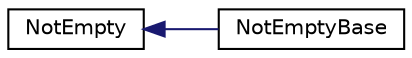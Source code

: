 digraph "Graphical Class Hierarchy"
{
  edge [fontname="Helvetica",fontsize="10",labelfontname="Helvetica",labelfontsize="10"];
  node [fontname="Helvetica",fontsize="10",shape=record];
  rankdir="LR";
  Node0 [label="NotEmpty",height=0.2,width=0.4,color="black", fillcolor="white", style="filled",URL="$class_not_empty.html"];
  Node0 -> Node1 [dir="back",color="midnightblue",fontsize="10",style="solid",fontname="Helvetica"];
  Node1 [label="NotEmptyBase",height=0.2,width=0.4,color="black", fillcolor="white", style="filled",URL="$struct_not_empty_base.html"];
}

